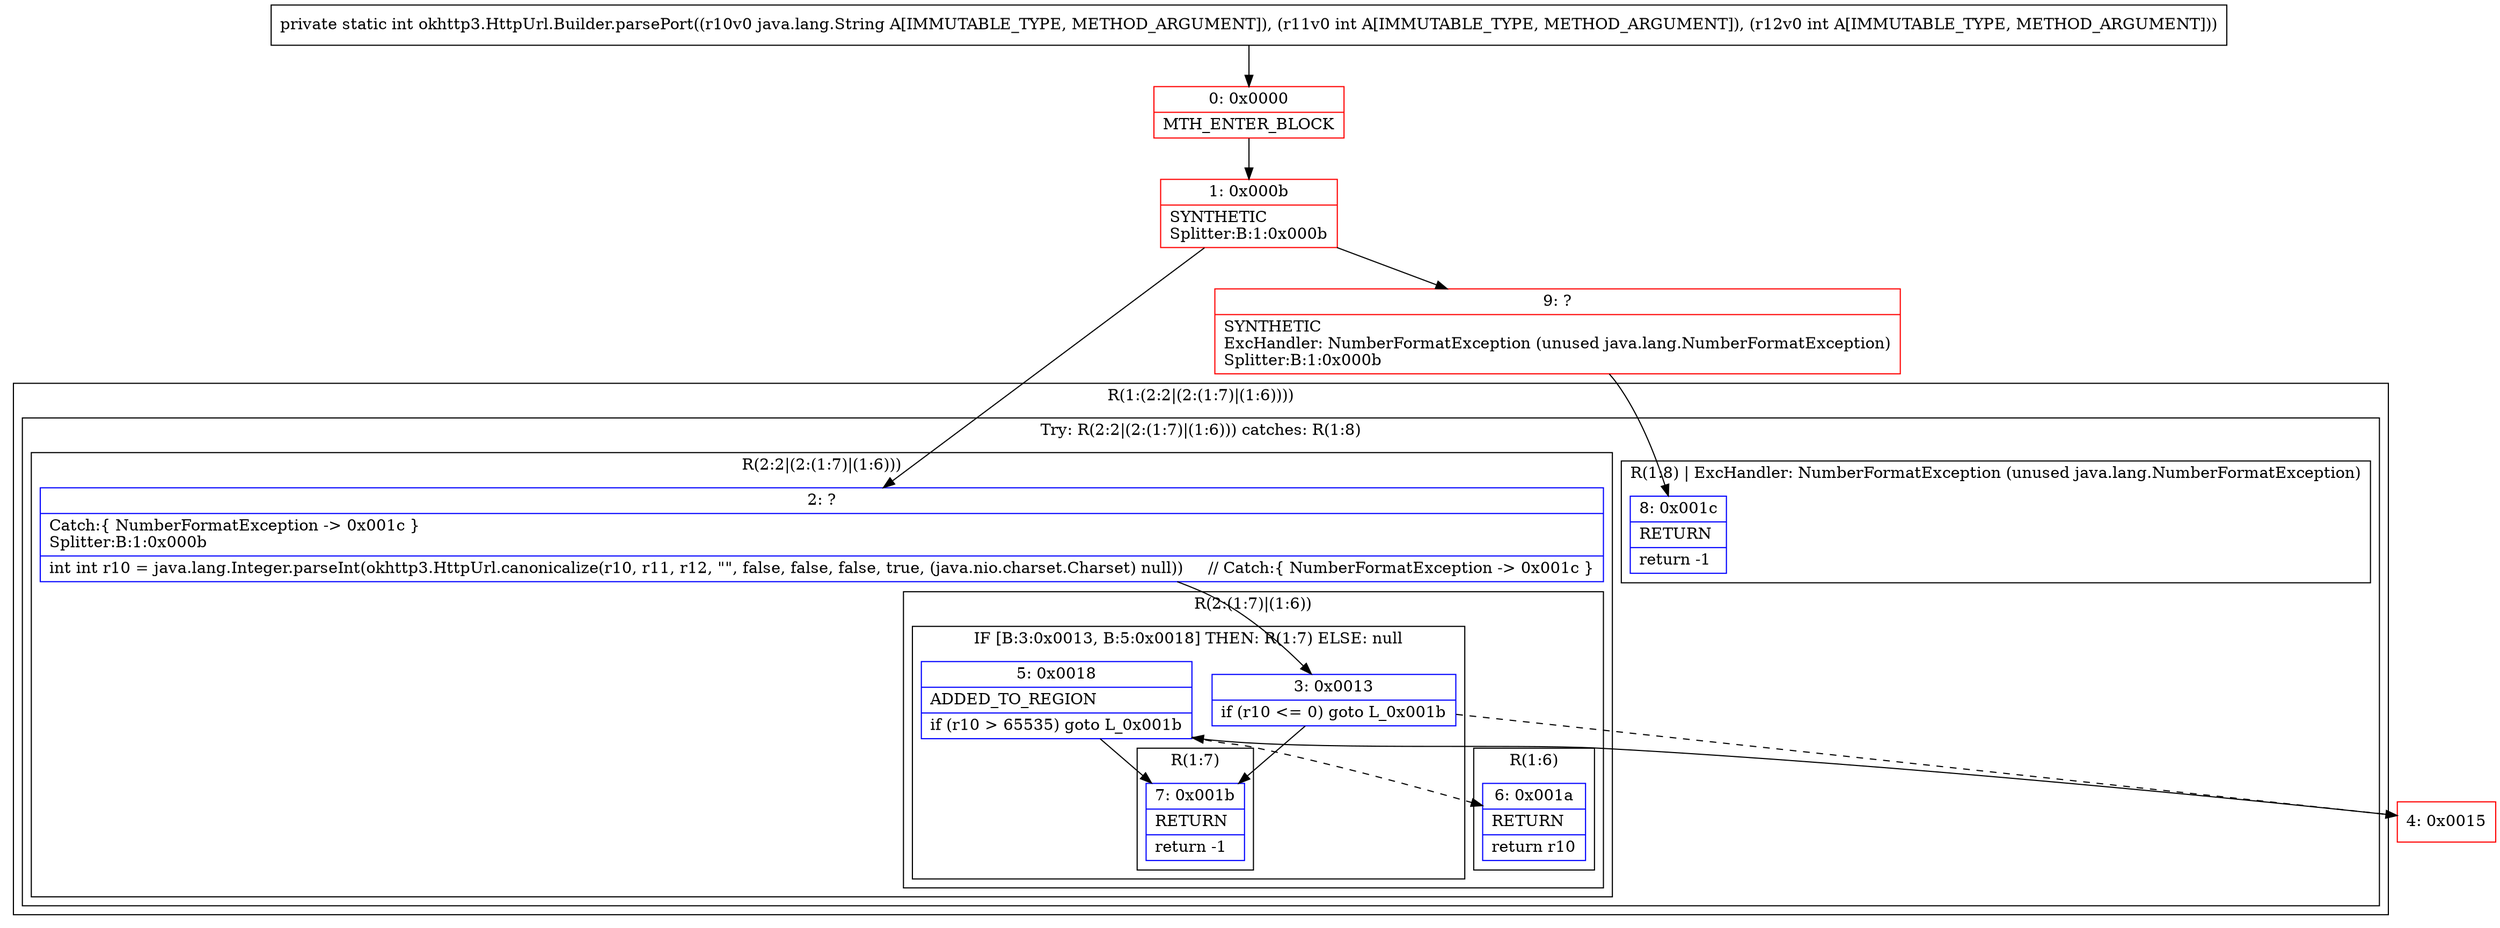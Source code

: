 digraph "CFG forokhttp3.HttpUrl.Builder.parsePort(Ljava\/lang\/String;II)I" {
subgraph cluster_Region_1207938734 {
label = "R(1:(2:2|(2:(1:7)|(1:6))))";
node [shape=record,color=blue];
subgraph cluster_TryCatchRegion_1969417441 {
label = "Try: R(2:2|(2:(1:7)|(1:6))) catches: R(1:8)";
node [shape=record,color=blue];
subgraph cluster_Region_641337733 {
label = "R(2:2|(2:(1:7)|(1:6)))";
node [shape=record,color=blue];
Node_2 [shape=record,label="{2\:\ ?|Catch:\{ NumberFormatException \-\> 0x001c \}\lSplitter:B:1:0x000b\l|int int r10 = java.lang.Integer.parseInt(okhttp3.HttpUrl.canonicalize(r10, r11, r12, \"\", false, false, false, true, (java.nio.charset.Charset) null))     \/\/ Catch:\{ NumberFormatException \-\> 0x001c \}\l}"];
subgraph cluster_Region_1096743343 {
label = "R(2:(1:7)|(1:6))";
node [shape=record,color=blue];
subgraph cluster_IfRegion_2067312725 {
label = "IF [B:3:0x0013, B:5:0x0018] THEN: R(1:7) ELSE: null";
node [shape=record,color=blue];
Node_3 [shape=record,label="{3\:\ 0x0013|if (r10 \<= 0) goto L_0x001b\l}"];
Node_5 [shape=record,label="{5\:\ 0x0018|ADDED_TO_REGION\l|if (r10 \> 65535) goto L_0x001b\l}"];
subgraph cluster_Region_1255676486 {
label = "R(1:7)";
node [shape=record,color=blue];
Node_7 [shape=record,label="{7\:\ 0x001b|RETURN\l|return \-1\l}"];
}
}
subgraph cluster_Region_160327118 {
label = "R(1:6)";
node [shape=record,color=blue];
Node_6 [shape=record,label="{6\:\ 0x001a|RETURN\l|return r10\l}"];
}
}
}
subgraph cluster_Region_1885886317 {
label = "R(1:8) | ExcHandler: NumberFormatException (unused java.lang.NumberFormatException)\l";
node [shape=record,color=blue];
Node_8 [shape=record,label="{8\:\ 0x001c|RETURN\l|return \-1\l}"];
}
}
}
subgraph cluster_Region_1885886317 {
label = "R(1:8) | ExcHandler: NumberFormatException (unused java.lang.NumberFormatException)\l";
node [shape=record,color=blue];
Node_8 [shape=record,label="{8\:\ 0x001c|RETURN\l|return \-1\l}"];
}
Node_0 [shape=record,color=red,label="{0\:\ 0x0000|MTH_ENTER_BLOCK\l}"];
Node_1 [shape=record,color=red,label="{1\:\ 0x000b|SYNTHETIC\lSplitter:B:1:0x000b\l}"];
Node_4 [shape=record,color=red,label="{4\:\ 0x0015}"];
Node_9 [shape=record,color=red,label="{9\:\ ?|SYNTHETIC\lExcHandler: NumberFormatException (unused java.lang.NumberFormatException)\lSplitter:B:1:0x000b\l}"];
MethodNode[shape=record,label="{private static int okhttp3.HttpUrl.Builder.parsePort((r10v0 java.lang.String A[IMMUTABLE_TYPE, METHOD_ARGUMENT]), (r11v0 int A[IMMUTABLE_TYPE, METHOD_ARGUMENT]), (r12v0 int A[IMMUTABLE_TYPE, METHOD_ARGUMENT])) }"];
MethodNode -> Node_0;
Node_2 -> Node_3;
Node_3 -> Node_4[style=dashed];
Node_3 -> Node_7;
Node_5 -> Node_6[style=dashed];
Node_5 -> Node_7;
Node_0 -> Node_1;
Node_1 -> Node_2;
Node_1 -> Node_9;
Node_4 -> Node_5;
Node_9 -> Node_8;
}

